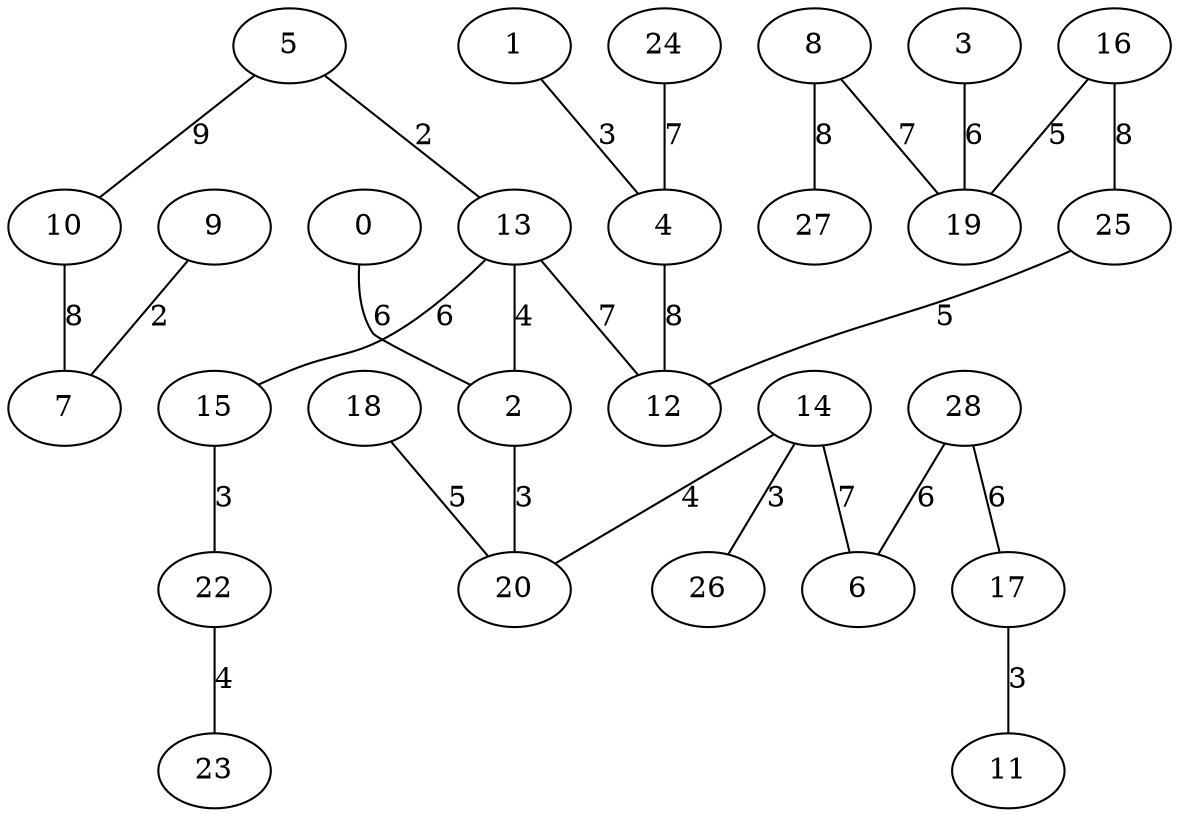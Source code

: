 graph {
	5 [label=5]
	13 [label=13]
	9 [label=9]
	7 [label=7]
	14 [label=14]
	26 [label=26]
	15 [label=15]
	22 [label=22]
	2 [label=2]
	20 [label=20]
	17 [label=17]
	11 [label=11]
	1 [label=1]
	4 [label=4]
	23 [label=23]
	16 [label=16]
	19 [label=19]
	18 [label=18]
	25 [label=25]
	12 [label=12]
	3 [label=3]
	28 [label=28]
	6 [label=6]
	0 [label=0]
	24 [label=24]
	8 [label=8]
	10 [label=10]
	27 [label=27]
	5 -- 13 [label=2]
	9 -- 7 [label=2]
	14 -- 26 [label=3]
	15 -- 22 [label=3]
	2 -- 20 [label=3]
	17 -- 11 [label=3]
	1 -- 4 [label=3]
	14 -- 20 [label=4]
	22 -- 23 [label=4]
	13 -- 2 [label=4]
	16 -- 19 [label=5]
	18 -- 20 [label=5]
	25 -- 12 [label=5]
	3 -- 19 [label=6]
	13 -- 15 [label=6]
	28 -- 6 [label=6]
	28 -- 17 [label=6]
	0 -- 2 [label=6]
	24 -- 4 [label=7]
	14 -- 6 [label=7]
	13 -- 12 [label=7]
	8 -- 19 [label=7]
	10 -- 7 [label=8]
	16 -- 25 [label=8]
	4 -- 12 [label=8]
	8 -- 27 [label=8]
	5 -- 10 [label=9]
}
